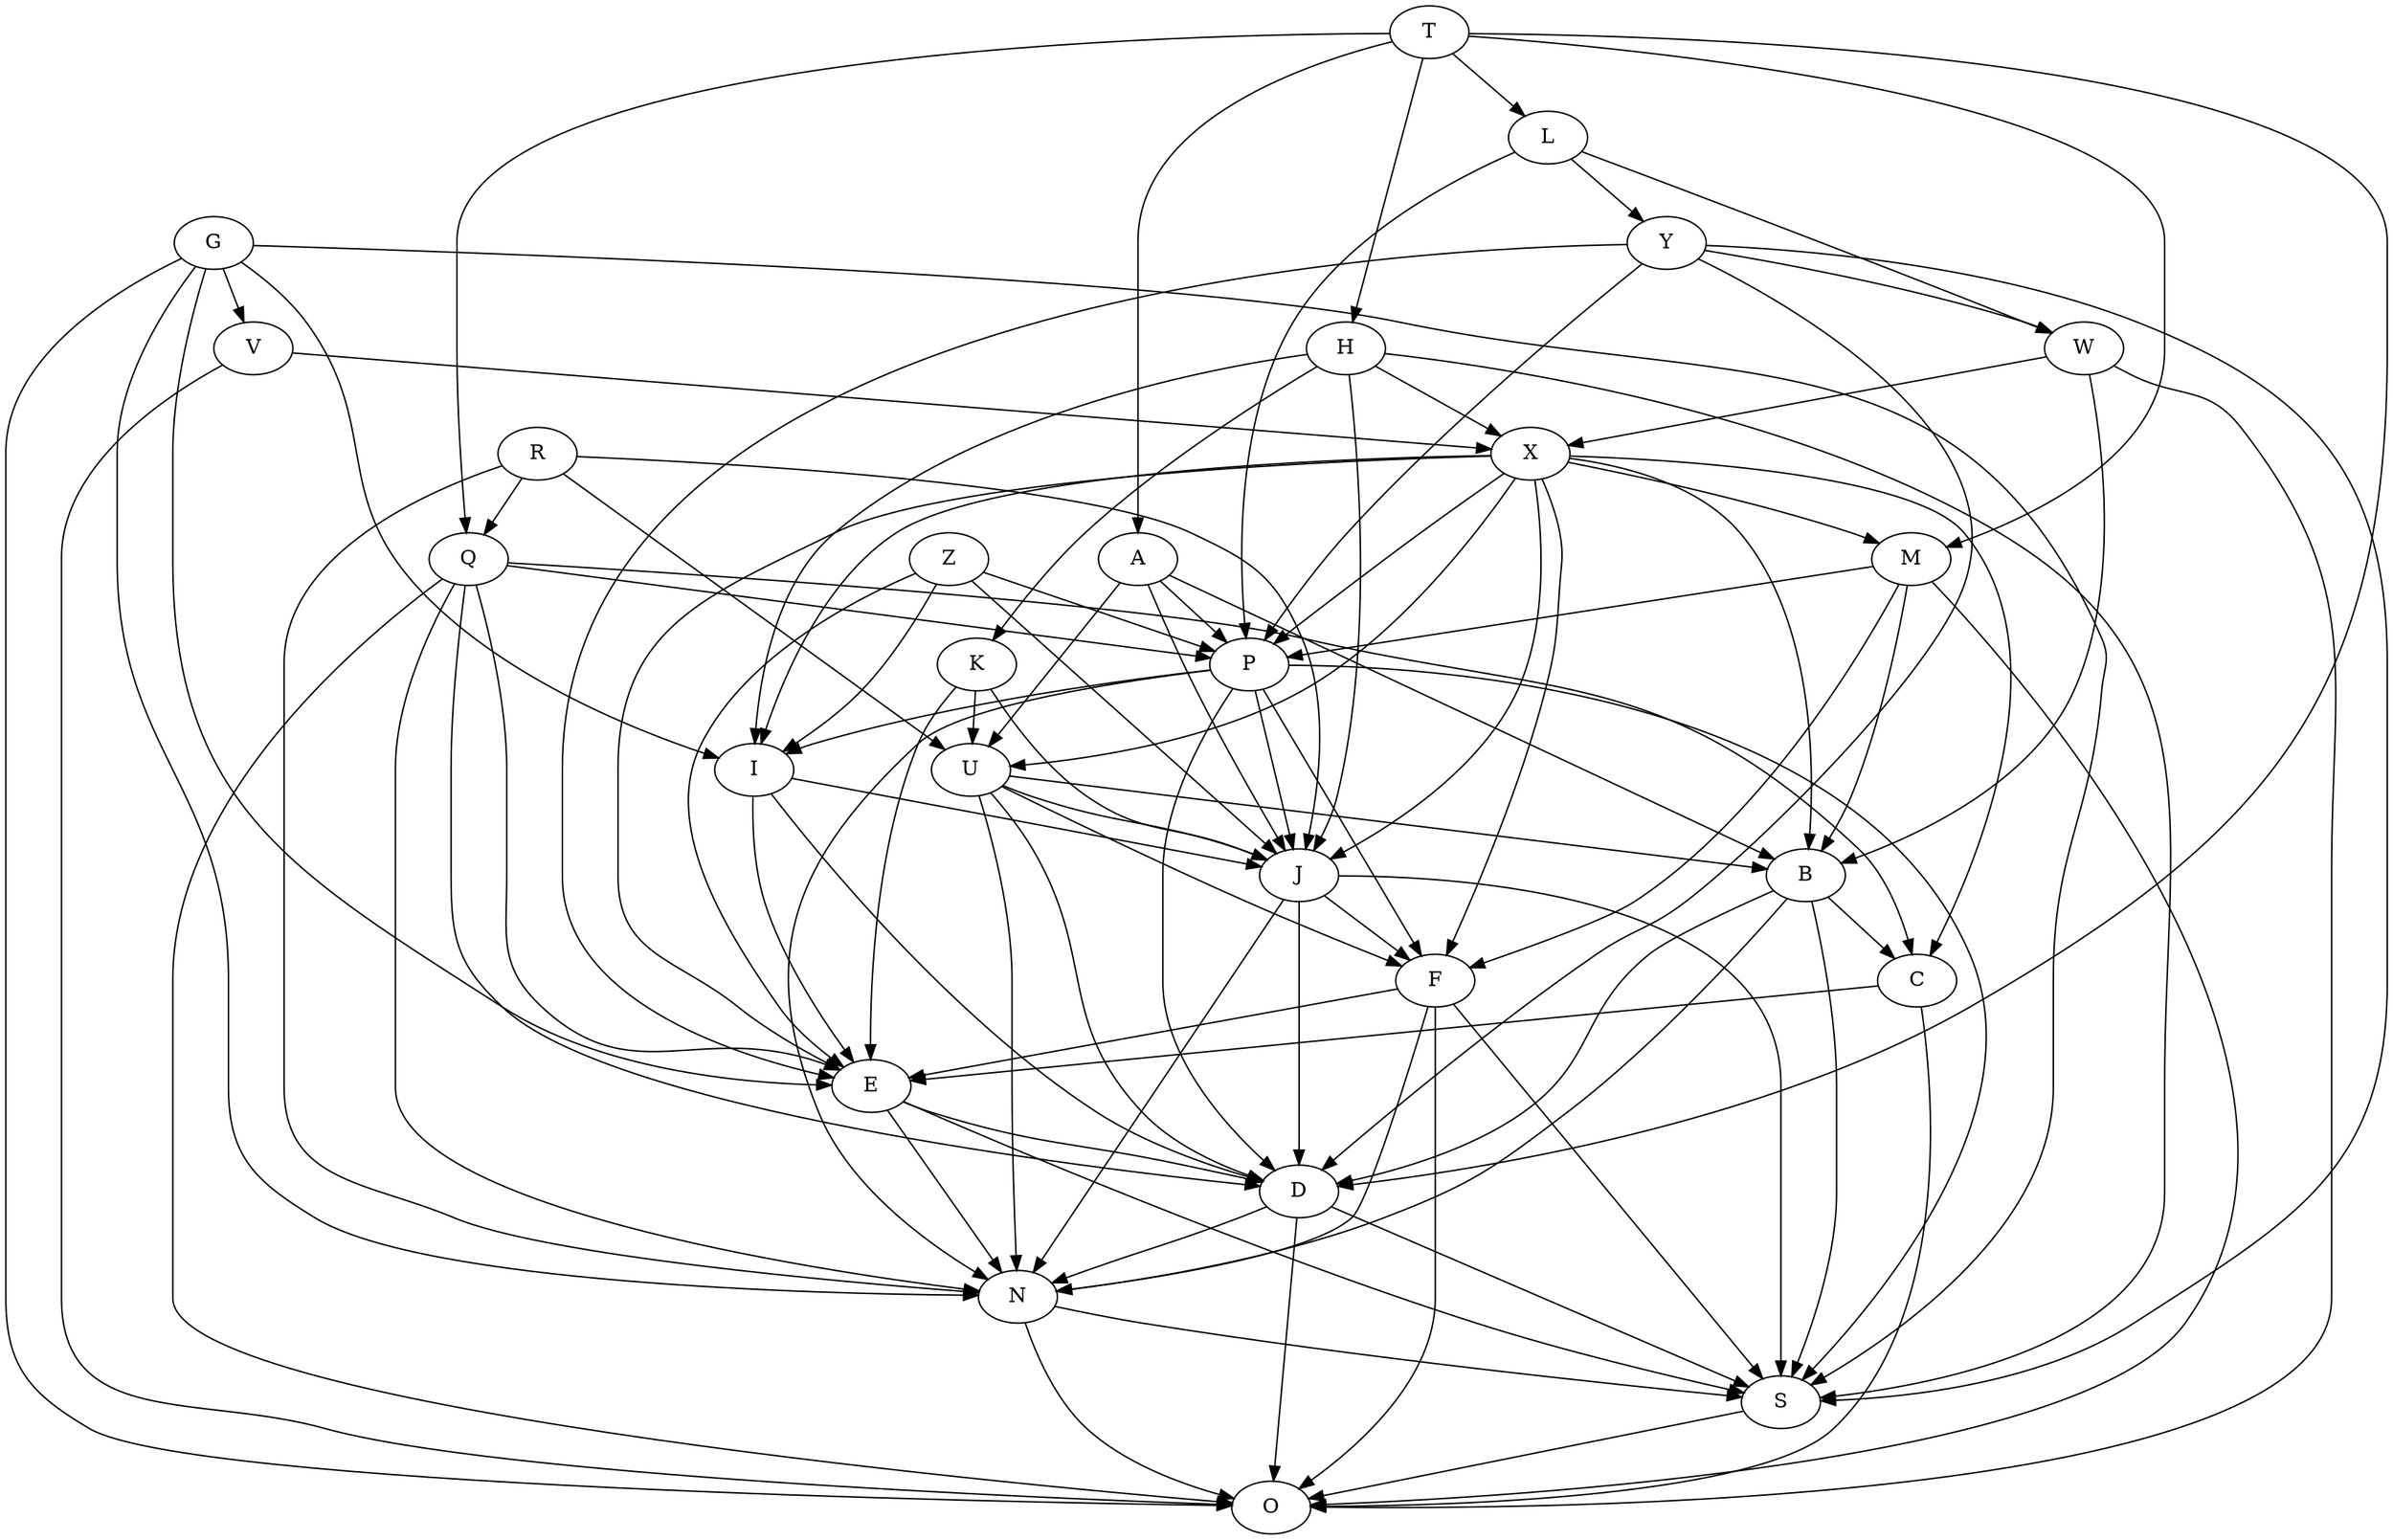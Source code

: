 digraph {
	X -> I;
	X -> U;
	X -> C;
	X -> B;
	X -> F;
	X -> J;
	X -> M;
	X -> E;
	X -> P;
	D -> O;
	D -> N;
	D -> S;
	Q -> O;
	Q -> E;
	Q -> D;
	Q -> P;
	Q -> C;
	Q -> N;
	W -> X;
	W -> O;
	W -> B;
	F -> O;
	F -> E;
	F -> N;
	F -> S;
	G -> S;
	G -> I;
	G -> O;
	G -> V;
	G -> E;
	G -> N;
	Z -> P;
	Z -> E;
	Z -> J;
	Z -> I;
	S -> O;
	U -> B;
	U -> D;
	U -> N;
	U -> F;
	U -> J;
	M -> P;
	M -> B;
	M -> F;
	M -> O;
	V -> O;
	V -> X;
	P -> S;
	P -> D;
	P -> N;
	P -> I;
	P -> F;
	P -> J;
	T -> H;
	T -> Q;
	T -> D;
	T -> A;
	T -> L;
	T -> M;
	R -> N;
	R -> U;
	R -> Q;
	R -> J;
	Y -> P;
	Y -> D;
	Y -> S;
	Y -> W;
	Y -> E;
	J -> F;
	J -> S;
	J -> D;
	J -> N;
	N -> S;
	N -> O;
	C -> O;
	C -> E;
	B -> S;
	B -> D;
	B -> C;
	B -> N;
	L -> W;
	L -> Y;
	L -> P;
	E -> D;
	E -> N;
	E -> S;
	K -> E;
	K -> U;
	K -> J;
	A -> U;
	A -> P;
	A -> B;
	A -> J;
	H -> X;
	H -> J;
	H -> S;
	H -> K;
	H -> I;
	I -> D;
	I -> J;
	I -> E;
}